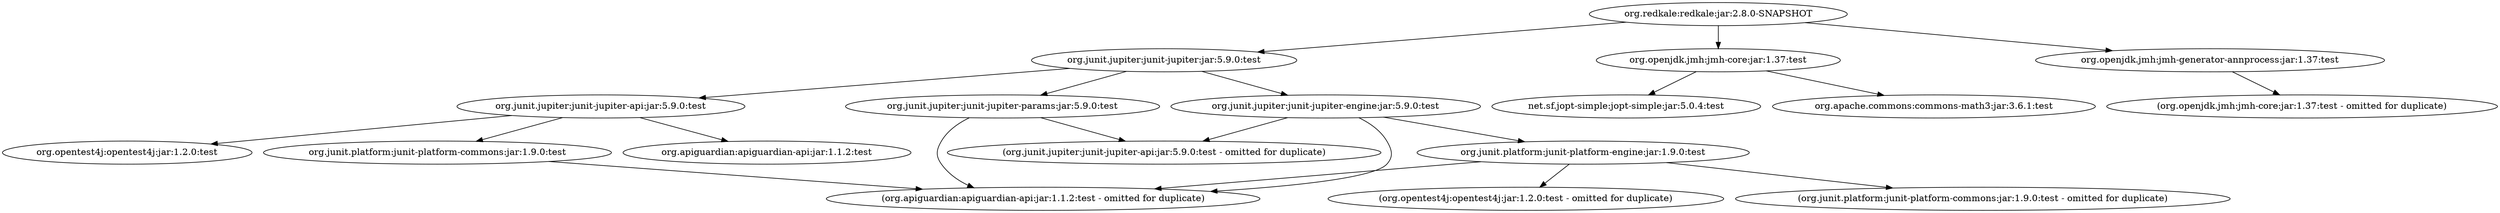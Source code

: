 digraph redkale__redkale {
	"org.redkale:redkale:jar:2.8.0-SNAPSHOT" -> "org.junit.jupiter:junit-jupiter:jar:5.9.0:test" ; 
	"org.redkale:redkale:jar:2.8.0-SNAPSHOT" -> "org.openjdk.jmh:jmh-core:jar:1.37:test" ; 
	"org.redkale:redkale:jar:2.8.0-SNAPSHOT" -> "org.openjdk.jmh:jmh-generator-annprocess:jar:1.37:test" ; 
	"org.junit.jupiter:junit-jupiter:jar:5.9.0:test" -> "org.junit.jupiter:junit-jupiter-api:jar:5.9.0:test" ; 
	"org.junit.jupiter:junit-jupiter:jar:5.9.0:test" -> "org.junit.jupiter:junit-jupiter-params:jar:5.9.0:test" ; 
	"org.junit.jupiter:junit-jupiter:jar:5.9.0:test" -> "org.junit.jupiter:junit-jupiter-engine:jar:5.9.0:test" ; 
	"org.junit.jupiter:junit-jupiter-api:jar:5.9.0:test" -> "org.opentest4j:opentest4j:jar:1.2.0:test" ; 
	"org.junit.jupiter:junit-jupiter-api:jar:5.9.0:test" -> "org.junit.platform:junit-platform-commons:jar:1.9.0:test" ; 
	"org.junit.jupiter:junit-jupiter-api:jar:5.9.0:test" -> "org.apiguardian:apiguardian-api:jar:1.1.2:test" ; 
	"org.junit.platform:junit-platform-commons:jar:1.9.0:test" -> "(org.apiguardian:apiguardian-api:jar:1.1.2:test - omitted for duplicate)" ; 
	"org.junit.jupiter:junit-jupiter-params:jar:5.9.0:test" -> "(org.junit.jupiter:junit-jupiter-api:jar:5.9.0:test - omitted for duplicate)" ; 
	"org.junit.jupiter:junit-jupiter-params:jar:5.9.0:test" -> "(org.apiguardian:apiguardian-api:jar:1.1.2:test - omitted for duplicate)" ; 
	"org.junit.jupiter:junit-jupiter-engine:jar:5.9.0:test" -> "org.junit.platform:junit-platform-engine:jar:1.9.0:test" ; 
	"org.junit.jupiter:junit-jupiter-engine:jar:5.9.0:test" -> "(org.junit.jupiter:junit-jupiter-api:jar:5.9.0:test - omitted for duplicate)" ; 
	"org.junit.jupiter:junit-jupiter-engine:jar:5.9.0:test" -> "(org.apiguardian:apiguardian-api:jar:1.1.2:test - omitted for duplicate)" ; 
	"org.junit.platform:junit-platform-engine:jar:1.9.0:test" -> "(org.opentest4j:opentest4j:jar:1.2.0:test - omitted for duplicate)" ; 
	"org.junit.platform:junit-platform-engine:jar:1.9.0:test" -> "(org.junit.platform:junit-platform-commons:jar:1.9.0:test - omitted for duplicate)" ; 
	"org.junit.platform:junit-platform-engine:jar:1.9.0:test" -> "(org.apiguardian:apiguardian-api:jar:1.1.2:test - omitted for duplicate)" ; 
	"org.openjdk.jmh:jmh-core:jar:1.37:test" -> "net.sf.jopt-simple:jopt-simple:jar:5.0.4:test" ; 
	"org.openjdk.jmh:jmh-core:jar:1.37:test" -> "org.apache.commons:commons-math3:jar:3.6.1:test" ; 
	"org.openjdk.jmh:jmh-generator-annprocess:jar:1.37:test" -> "(org.openjdk.jmh:jmh-core:jar:1.37:test - omitted for duplicate)" ; 
}
